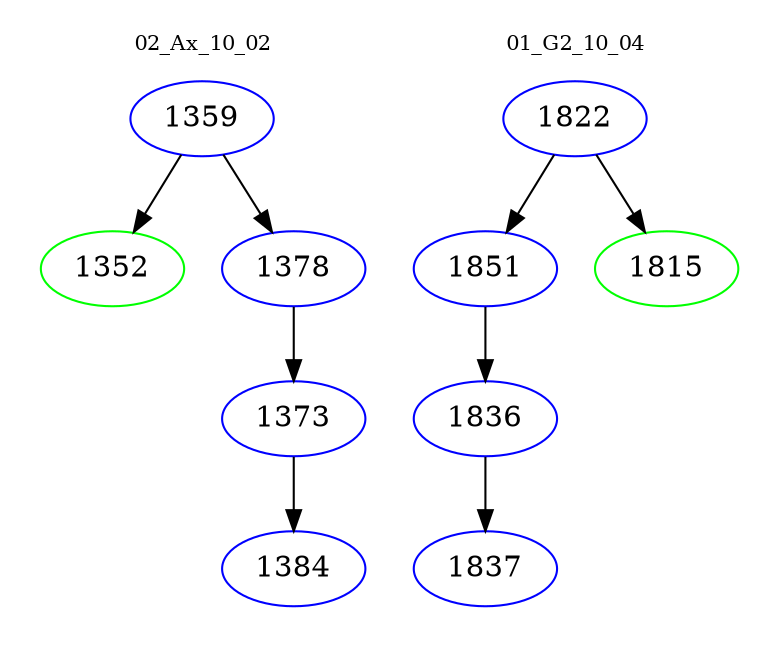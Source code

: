 digraph{
subgraph cluster_0 {
color = white
label = "02_Ax_10_02";
fontsize=10;
T0_1359 [label="1359", color="blue"]
T0_1359 -> T0_1352 [color="black"]
T0_1352 [label="1352", color="green"]
T0_1359 -> T0_1378 [color="black"]
T0_1378 [label="1378", color="blue"]
T0_1378 -> T0_1373 [color="black"]
T0_1373 [label="1373", color="blue"]
T0_1373 -> T0_1384 [color="black"]
T0_1384 [label="1384", color="blue"]
}
subgraph cluster_1 {
color = white
label = "01_G2_10_04";
fontsize=10;
T1_1822 [label="1822", color="blue"]
T1_1822 -> T1_1851 [color="black"]
T1_1851 [label="1851", color="blue"]
T1_1851 -> T1_1836 [color="black"]
T1_1836 [label="1836", color="blue"]
T1_1836 -> T1_1837 [color="black"]
T1_1837 [label="1837", color="blue"]
T1_1822 -> T1_1815 [color="black"]
T1_1815 [label="1815", color="green"]
}
}
